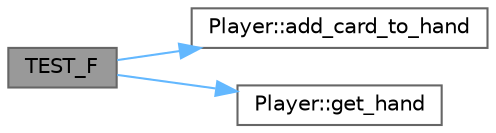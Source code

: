 digraph "TEST_F"
{
 // INTERACTIVE_SVG=YES
 // LATEX_PDF_SIZE
  bgcolor="transparent";
  edge [fontname=Helvetica,fontsize=10,labelfontname=Helvetica,labelfontsize=10];
  node [fontname=Helvetica,fontsize=10,shape=box,height=0.2,width=0.4];
  rankdir="LR";
  Node1 [id="Node000001",label="TEST_F",height=0.2,width=0.4,color="gray40", fillcolor="grey60", style="filled", fontcolor="black",tooltip=" "];
  Node1 -> Node2 [id="edge1_Node000001_Node000002",color="steelblue1",style="solid",tooltip=" "];
  Node2 [id="Node000002",label="Player::add_card_to_hand",height=0.2,width=0.4,color="grey40", fillcolor="white", style="filled",URL="$class_player.html#af3998816522aac68efd31d625c367074",tooltip="Adds a card to the player's hand."];
  Node1 -> Node3 [id="edge2_Node000001_Node000003",color="steelblue1",style="solid",tooltip=" "];
  Node3 [id="Node000003",label="Player::get_hand",height=0.2,width=0.4,color="grey40", fillcolor="white", style="filled",URL="$class_player.html#a37e8e81092cab91b3136f56f2faa7d11",tooltip="Gets the player's current hand of cards."];
}
